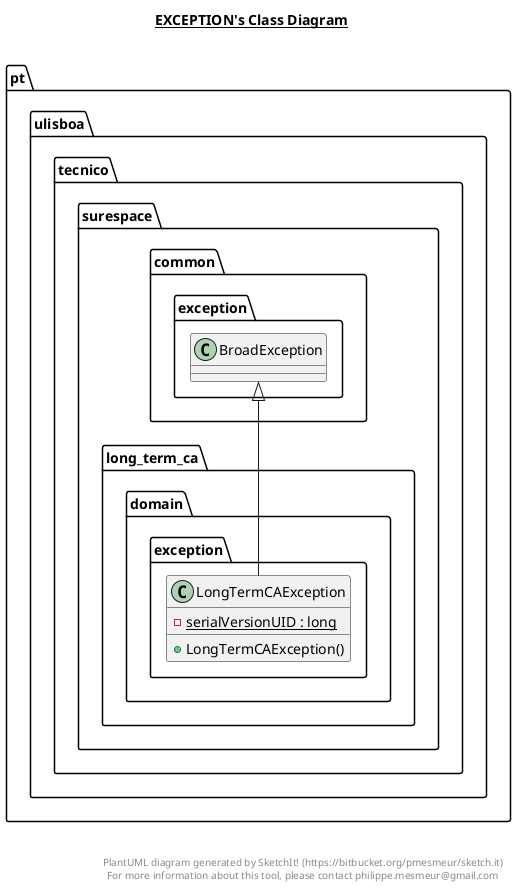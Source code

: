 @startuml

title __EXCEPTION's Class Diagram__\n

  namespace pt.ulisboa.tecnico.surespace.long_term_ca {
    namespace domain {
      namespace exception {
        class pt.ulisboa.tecnico.surespace.long_term_ca.domain.exception.LongTermCAException {
            {static} - serialVersionUID : long
            + LongTermCAException()
        }
      }
    }
  }
  

  pt.ulisboa.tecnico.surespace.long_term_ca.domain.exception.LongTermCAException -up-|> pt.ulisboa.tecnico.surespace.common.exception.BroadException


right footer


PlantUML diagram generated by SketchIt! (https://bitbucket.org/pmesmeur/sketch.it)
For more information about this tool, please contact philippe.mesmeur@gmail.com
endfooter

@enduml
